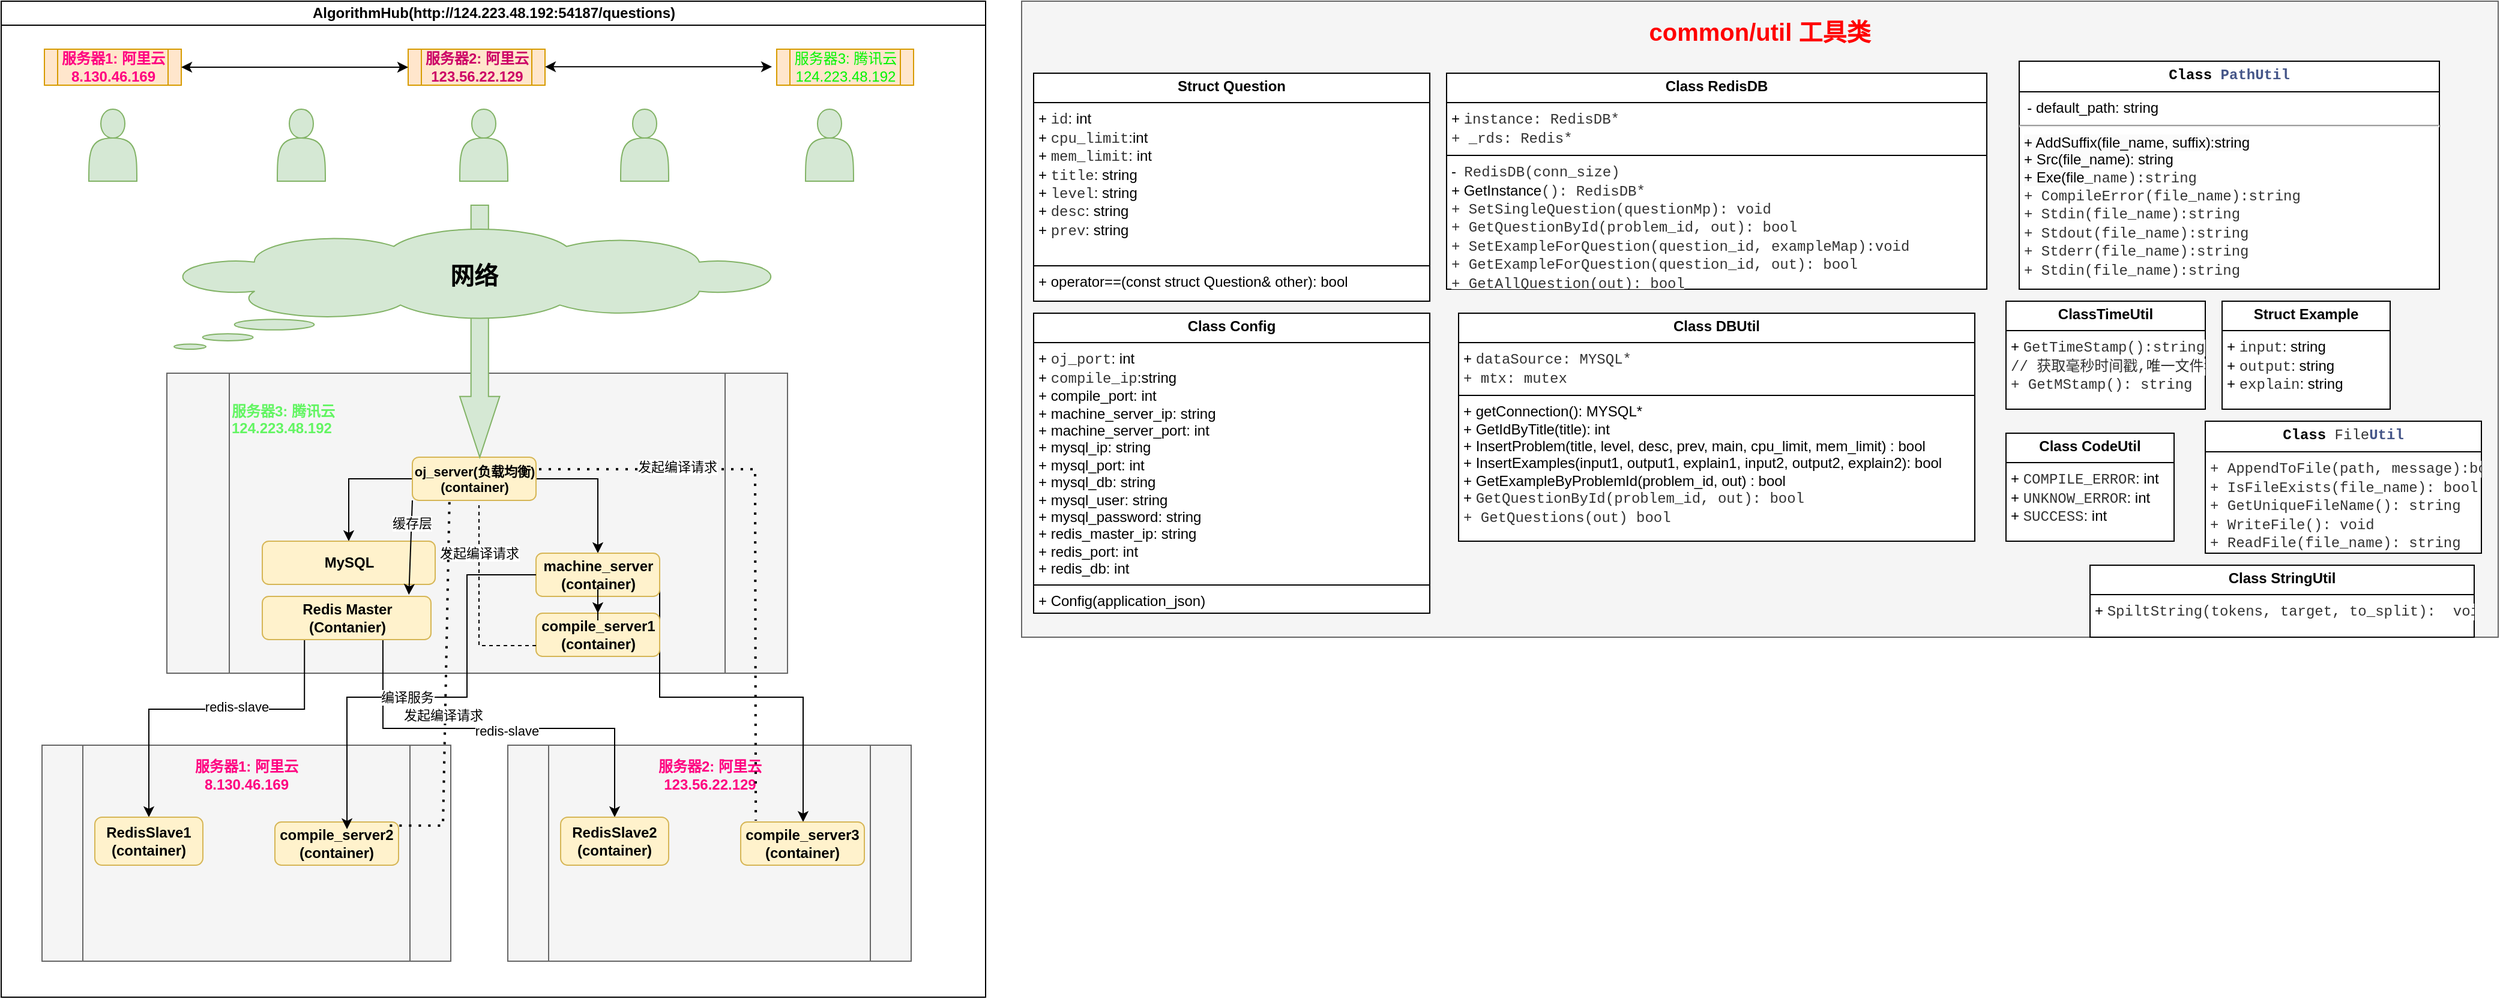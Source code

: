 <mxfile version="24.0.7" type="github">
  <diagram id="prtHgNgQTEPvFCAcTncT" name="Page-1">
    <mxGraphModel dx="2514" dy="878" grid="1" gridSize="10" guides="1" tooltips="1" connect="1" arrows="1" fold="1" page="1" pageScale="1" pageWidth="827" pageHeight="1169" math="0" shadow="0">
      <root>
        <mxCell id="0" />
        <mxCell id="1" parent="0" />
        <mxCell id="dNxyNK7c78bLwvsdeMH5-11" value="AlgorithmHub(http://124.223.48.192:54187/questions)" style="swimlane;html=1;startSize=20;horizontal=1;containerType=tree;glass=0;" parent="1" vertex="1">
          <mxGeometry x="-790" y="30" width="820" height="830" as="geometry" />
        </mxCell>
        <mxCell id="q6-PjsSTL5TGRvUFHwgN-34" value="&lt;div style=&quot;&quot;&gt;&lt;b style=&quot;color: rgb(255, 0, 128); background-color: initial;&quot;&gt;服务器2: 阿里云&lt;/b&gt;&lt;/div&gt;&lt;div&gt;&lt;div style=&quot;&quot;&gt;&lt;b style=&quot;color: rgb(255, 0, 128); background-color: initial;&quot;&gt;123.56.22.129&lt;/b&gt;&lt;/div&gt;&lt;div style=&quot;&quot;&gt;&lt;font color=&quot;#ff0080&quot;&gt;&lt;b&gt;&lt;br&gt;&lt;/b&gt;&lt;/font&gt;&lt;/div&gt;&lt;div style=&quot;&quot;&gt;&lt;font color=&quot;#ff0080&quot;&gt;&lt;b&gt;&lt;br&gt;&lt;/b&gt;&lt;/font&gt;&lt;/div&gt;&lt;div style=&quot;&quot;&gt;&lt;font color=&quot;#ff0080&quot;&gt;&lt;b&gt;&lt;br&gt;&lt;/b&gt;&lt;/font&gt;&lt;/div&gt;&lt;div style=&quot;&quot;&gt;&lt;font color=&quot;#ff0080&quot;&gt;&lt;b&gt;&lt;br&gt;&lt;/b&gt;&lt;/font&gt;&lt;/div&gt;&lt;div style=&quot;&quot;&gt;&lt;font color=&quot;#ff0080&quot;&gt;&lt;b&gt;&lt;br&gt;&lt;/b&gt;&lt;/font&gt;&lt;/div&gt;&lt;div style=&quot;&quot;&gt;&lt;font color=&quot;#ff0080&quot;&gt;&lt;b&gt;&lt;br&gt;&lt;/b&gt;&lt;/font&gt;&lt;/div&gt;&lt;div style=&quot;&quot;&gt;&lt;font color=&quot;#ff0080&quot;&gt;&lt;b&gt;&lt;br&gt;&lt;/b&gt;&lt;/font&gt;&lt;/div&gt;&lt;div style=&quot;&quot;&gt;&lt;font color=&quot;#ff0080&quot;&gt;&lt;b&gt;&lt;br&gt;&lt;/b&gt;&lt;/font&gt;&lt;/div&gt;&lt;div style=&quot;&quot;&gt;&lt;br&gt;&lt;/div&gt;&lt;/div&gt;" style="shape=process;whiteSpace=wrap;html=1;backgroundOutline=1;align=center;fillColor=#f5f5f5;fontColor=#333333;strokeColor=#666666;" vertex="1" parent="dNxyNK7c78bLwvsdeMH5-11">
          <mxGeometry x="422" y="620" width="336" height="180" as="geometry" />
        </mxCell>
        <mxCell id="q6-PjsSTL5TGRvUFHwgN-31" value="&lt;font color=&quot;#ff0080&quot;&gt;&lt;b&gt;服务器1: 阿里云&lt;/b&gt;&lt;/font&gt;&lt;div&gt;&lt;font color=&quot;#ff0080&quot;&gt;&lt;b&gt;8.130.46.169&lt;/b&gt;&lt;/font&gt;&lt;/div&gt;&lt;div&gt;&lt;font color=&quot;#ff0080&quot;&gt;&lt;b&gt;&lt;br&gt;&lt;/b&gt;&lt;/font&gt;&lt;/div&gt;&lt;div&gt;&lt;font color=&quot;#ff0080&quot;&gt;&lt;b&gt;&lt;br&gt;&lt;/b&gt;&lt;/font&gt;&lt;/div&gt;&lt;div&gt;&lt;font color=&quot;#ff0080&quot;&gt;&lt;b&gt;&lt;br&gt;&lt;/b&gt;&lt;/font&gt;&lt;/div&gt;&lt;div&gt;&lt;font color=&quot;#ff0080&quot;&gt;&lt;b&gt;&lt;br&gt;&lt;/b&gt;&lt;/font&gt;&lt;/div&gt;&lt;div&gt;&lt;font color=&quot;#ff0080&quot;&gt;&lt;b&gt;&lt;br&gt;&lt;/b&gt;&lt;/font&gt;&lt;/div&gt;&lt;div&gt;&lt;font color=&quot;#ff0080&quot;&gt;&lt;b&gt;&lt;br&gt;&lt;/b&gt;&lt;/font&gt;&lt;/div&gt;&lt;div&gt;&lt;font color=&quot;#ff0080&quot;&gt;&lt;b&gt;&lt;br&gt;&lt;/b&gt;&lt;/font&gt;&lt;/div&gt;&lt;div&gt;&lt;font color=&quot;#ff0080&quot;&gt;&lt;b&gt;&lt;br&gt;&lt;/b&gt;&lt;/font&gt;&lt;/div&gt;&lt;div&gt;&lt;br&gt;&lt;/div&gt;" style="shape=process;whiteSpace=wrap;html=1;backgroundOutline=1;fillColor=#f5f5f5;fontColor=#333333;strokeColor=#666666;" vertex="1" parent="dNxyNK7c78bLwvsdeMH5-11">
          <mxGeometry x="34" y="620" width="340.5" height="180" as="geometry" />
        </mxCell>
        <mxCell id="q6-PjsSTL5TGRvUFHwgN-4" value="&lt;b style=&quot;&quot;&gt;&lt;font color=&quot;#ff0080&quot;&gt;服务器1: 阿里云&lt;/font&gt;&lt;/b&gt;&lt;div&gt;&lt;b style=&quot;&quot;&gt;&lt;font color=&quot;#ff0080&quot;&gt;8.130.46.169&lt;/font&gt;&lt;/b&gt;&lt;/div&gt;" style="shape=process;whiteSpace=wrap;html=1;backgroundOutline=1;fillColor=#ffe6cc;strokeColor=#d79b00;" vertex="1" parent="dNxyNK7c78bLwvsdeMH5-11">
          <mxGeometry x="36" y="40" width="114" height="30" as="geometry" />
        </mxCell>
        <mxCell id="q6-PjsSTL5TGRvUFHwgN-15" value="&lt;b style=&quot;&quot;&gt;&lt;font color=&quot;#cc0066&quot;&gt;服务器2: 阿里云&lt;/font&gt;&lt;/b&gt;&lt;div&gt;&lt;b style=&quot;&quot;&gt;&lt;font color=&quot;#cc0066&quot;&gt;123.56.22.129&lt;/font&gt;&lt;/b&gt;&lt;/div&gt;" style="shape=process;whiteSpace=wrap;html=1;backgroundOutline=1;fillColor=#ffe6cc;strokeColor=#d79b00;" vertex="1" parent="dNxyNK7c78bLwvsdeMH5-11">
          <mxGeometry x="339" y="40" width="114" height="30" as="geometry" />
        </mxCell>
        <mxCell id="q6-PjsSTL5TGRvUFHwgN-16" value="&lt;font color=&quot;#00f500&quot;&gt;服务器3: 腾讯云&lt;/font&gt;&lt;div&gt;&lt;font color=&quot;#00f500&quot;&gt;124.223.48.192&lt;/font&gt;&lt;/div&gt;" style="shape=process;whiteSpace=wrap;html=1;backgroundOutline=1;fillColor=#ffe6cc;strokeColor=#d79b00;" vertex="1" parent="dNxyNK7c78bLwvsdeMH5-11">
          <mxGeometry x="646" y="40" width="114" height="30" as="geometry" />
        </mxCell>
        <mxCell id="q6-PjsSTL5TGRvUFHwgN-18" value="" style="endArrow=classic;startArrow=classic;html=1;rounded=0;entryX=0;entryY=0.5;entryDx=0;entryDy=0;exitX=1;exitY=0.5;exitDx=0;exitDy=0;" edge="1" parent="dNxyNK7c78bLwvsdeMH5-11" source="q6-PjsSTL5TGRvUFHwgN-4" target="q6-PjsSTL5TGRvUFHwgN-15">
          <mxGeometry width="50" height="50" relative="1" as="geometry">
            <mxPoint x="236" y="100" as="sourcePoint" />
            <mxPoint x="286" y="50" as="targetPoint" />
          </mxGeometry>
        </mxCell>
        <mxCell id="q6-PjsSTL5TGRvUFHwgN-19" value="" style="endArrow=classic;startArrow=classic;html=1;rounded=0;entryX=0;entryY=0.5;entryDx=0;entryDy=0;exitX=1;exitY=0.5;exitDx=0;exitDy=0;" edge="1" parent="dNxyNK7c78bLwvsdeMH5-11">
          <mxGeometry width="50" height="50" relative="1" as="geometry">
            <mxPoint x="453" y="54.66" as="sourcePoint" />
            <mxPoint x="642" y="54.66" as="targetPoint" />
          </mxGeometry>
        </mxCell>
        <mxCell id="q6-PjsSTL5TGRvUFHwgN-20" value="&lt;font color=&quot;#62f562&quot;&gt;&lt;b&gt;服务器3: 腾讯云&lt;/b&gt;&lt;/font&gt;&lt;div&gt;&lt;font color=&quot;#62f562&quot;&gt;&lt;b&gt;124.223.48.192&lt;/b&gt;&lt;/font&gt;&lt;/div&gt;&lt;div&gt;&lt;font color=&quot;#62f562&quot;&gt;&lt;b&gt;&lt;br&gt;&lt;/b&gt;&lt;/font&gt;&lt;/div&gt;&lt;div&gt;&lt;font color=&quot;#62f562&quot;&gt;&lt;b&gt;&lt;br&gt;&lt;/b&gt;&lt;/font&gt;&lt;/div&gt;&lt;div&gt;&lt;font color=&quot;#62f562&quot;&gt;&lt;b&gt;&lt;br&gt;&lt;/b&gt;&lt;/font&gt;&lt;/div&gt;&lt;div&gt;&lt;font color=&quot;#62f562&quot;&gt;&lt;b&gt;&lt;br&gt;&lt;/b&gt;&lt;/font&gt;&lt;/div&gt;&lt;div&gt;&lt;font color=&quot;#62f562&quot;&gt;&lt;b&gt;&lt;br&gt;&lt;/b&gt;&lt;/font&gt;&lt;/div&gt;&lt;div&gt;&lt;font color=&quot;#62f562&quot;&gt;&lt;b&gt;&lt;br&gt;&lt;/b&gt;&lt;/font&gt;&lt;/div&gt;&lt;div&gt;&lt;font color=&quot;#62f562&quot;&gt;&lt;b&gt;&lt;br&gt;&lt;/b&gt;&lt;/font&gt;&lt;/div&gt;&lt;div&gt;&lt;font color=&quot;#62f562&quot;&gt;&lt;b&gt;&lt;br&gt;&lt;/b&gt;&lt;/font&gt;&lt;/div&gt;&lt;div&gt;&lt;font color=&quot;#62f562&quot;&gt;&lt;b&gt;&lt;br&gt;&lt;/b&gt;&lt;/font&gt;&lt;/div&gt;&lt;div&gt;&lt;font color=&quot;#62f562&quot;&gt;&lt;b&gt;&lt;br&gt;&lt;/b&gt;&lt;/font&gt;&lt;/div&gt;&lt;div&gt;&lt;font color=&quot;#62f562&quot;&gt;&lt;b&gt;&lt;br&gt;&lt;/b&gt;&lt;/font&gt;&lt;/div&gt;&lt;div&gt;&lt;br&gt;&lt;/div&gt;" style="shape=process;whiteSpace=wrap;html=1;backgroundOutline=1;align=left;fillColor=#f5f5f5;strokeColor=#666666;fontColor=#333333;" vertex="1" parent="dNxyNK7c78bLwvsdeMH5-11">
          <mxGeometry x="138" y="310" width="517" height="250" as="geometry" />
        </mxCell>
        <mxCell id="q6-PjsSTL5TGRvUFHwgN-44" style="edgeStyle=orthogonalEdgeStyle;rounded=0;orthogonalLoop=1;jettySize=auto;html=1;exitX=0;exitY=0.5;exitDx=0;exitDy=0;" edge="1" parent="dNxyNK7c78bLwvsdeMH5-11" source="q6-PjsSTL5TGRvUFHwgN-21" target="q6-PjsSTL5TGRvUFHwgN-22">
          <mxGeometry relative="1" as="geometry" />
        </mxCell>
        <mxCell id="q6-PjsSTL5TGRvUFHwgN-45" style="edgeStyle=orthogonalEdgeStyle;rounded=0;orthogonalLoop=1;jettySize=auto;html=1;exitX=1;exitY=0.5;exitDx=0;exitDy=0;" edge="1" parent="dNxyNK7c78bLwvsdeMH5-11" source="q6-PjsSTL5TGRvUFHwgN-21" target="q6-PjsSTL5TGRvUFHwgN-26">
          <mxGeometry relative="1" as="geometry" />
        </mxCell>
        <mxCell id="q6-PjsSTL5TGRvUFHwgN-21" value="&lt;font style=&quot;font-size: 11px;&quot;&gt;&lt;b&gt;oj_server(&lt;font style=&quot;font-size: 11px;&quot;&gt;负载均衡&lt;/font&gt;)&lt;/b&gt;&lt;/font&gt;&lt;div style=&quot;font-size: 11px;&quot;&gt;&lt;font style=&quot;font-size: 11px;&quot;&gt;&lt;b&gt;(container)&lt;/b&gt;&lt;/font&gt;&lt;/div&gt;" style="rounded=1;whiteSpace=wrap;html=1;fillColor=#fff2cc;strokeColor=#d6b656;" vertex="1" parent="dNxyNK7c78bLwvsdeMH5-11">
          <mxGeometry x="342.5" y="380" width="103" height="36" as="geometry" />
        </mxCell>
        <mxCell id="q6-PjsSTL5TGRvUFHwgN-22" value="&lt;b&gt;MySQL&lt;/b&gt;" style="rounded=1;whiteSpace=wrap;html=1;fillColor=#fff2cc;strokeColor=#d6b656;" vertex="1" parent="dNxyNK7c78bLwvsdeMH5-11">
          <mxGeometry x="217.5" y="450" width="144" height="36" as="geometry" />
        </mxCell>
        <mxCell id="q6-PjsSTL5TGRvUFHwgN-37" style="edgeStyle=orthogonalEdgeStyle;rounded=0;orthogonalLoop=1;jettySize=auto;html=1;exitX=0.25;exitY=1;exitDx=0;exitDy=0;" edge="1" parent="dNxyNK7c78bLwvsdeMH5-11" source="q6-PjsSTL5TGRvUFHwgN-23" target="q6-PjsSTL5TGRvUFHwgN-32">
          <mxGeometry relative="1" as="geometry">
            <Array as="points">
              <mxPoint x="253" y="590" />
              <mxPoint x="123" y="590" />
            </Array>
          </mxGeometry>
        </mxCell>
        <mxCell id="q6-PjsSTL5TGRvUFHwgN-57" value="redis-slave" style="edgeLabel;html=1;align=center;verticalAlign=middle;resizable=0;points=[];" vertex="1" connectable="0" parent="q6-PjsSTL5TGRvUFHwgN-37">
          <mxGeometry x="-0.175" y="-2" relative="1" as="geometry">
            <mxPoint as="offset" />
          </mxGeometry>
        </mxCell>
        <mxCell id="q6-PjsSTL5TGRvUFHwgN-38" style="edgeStyle=orthogonalEdgeStyle;rounded=0;orthogonalLoop=1;jettySize=auto;html=1;exitX=0.715;exitY=1;exitDx=0;exitDy=0;entryX=0.5;entryY=0;entryDx=0;entryDy=0;exitPerimeter=0;" edge="1" parent="dNxyNK7c78bLwvsdeMH5-11" source="q6-PjsSTL5TGRvUFHwgN-23" target="q6-PjsSTL5TGRvUFHwgN-35">
          <mxGeometry relative="1" as="geometry" />
        </mxCell>
        <mxCell id="q6-PjsSTL5TGRvUFHwgN-58" value="redis-slave" style="edgeLabel;html=1;align=center;verticalAlign=middle;resizable=0;points=[];" vertex="1" connectable="0" parent="q6-PjsSTL5TGRvUFHwgN-38">
          <mxGeometry x="0.034" y="-2" relative="1" as="geometry">
            <mxPoint as="offset" />
          </mxGeometry>
        </mxCell>
        <mxCell id="q6-PjsSTL5TGRvUFHwgN-23" value="&lt;b&gt;Redis Master&lt;/b&gt;&lt;div&gt;&lt;b&gt;(Contanier)&lt;/b&gt;&lt;/div&gt;" style="rounded=1;whiteSpace=wrap;html=1;fillColor=#fff2cc;strokeColor=#d6b656;" vertex="1" parent="dNxyNK7c78bLwvsdeMH5-11">
          <mxGeometry x="217.5" y="496" width="140.5" height="36" as="geometry" />
        </mxCell>
        <mxCell id="q6-PjsSTL5TGRvUFHwgN-41" style="edgeStyle=orthogonalEdgeStyle;rounded=0;orthogonalLoop=1;jettySize=auto;html=1;exitX=1;exitY=0.5;exitDx=0;exitDy=0;" edge="1" parent="dNxyNK7c78bLwvsdeMH5-11" source="q6-PjsSTL5TGRvUFHwgN-26" target="q6-PjsSTL5TGRvUFHwgN-36">
          <mxGeometry relative="1" as="geometry">
            <Array as="points">
              <mxPoint x="548" y="580" />
              <mxPoint x="668" y="580" />
            </Array>
          </mxGeometry>
        </mxCell>
        <mxCell id="q6-PjsSTL5TGRvUFHwgN-26" value="&lt;b&gt;machine_server&lt;/b&gt;&lt;div&gt;&lt;b&gt;(container)&lt;/b&gt;&lt;/div&gt;" style="rounded=1;whiteSpace=wrap;html=1;fillColor=#fff2cc;strokeColor=#d6b656;" vertex="1" parent="dNxyNK7c78bLwvsdeMH5-11">
          <mxGeometry x="445.5" y="460" width="103" height="36" as="geometry" />
        </mxCell>
        <mxCell id="q6-PjsSTL5TGRvUFHwgN-30" value="&lt;b&gt;compile_server1&lt;/b&gt;&lt;div&gt;&lt;b&gt;(container)&lt;/b&gt;&lt;/div&gt;" style="rounded=1;whiteSpace=wrap;html=1;fillColor=#fff2cc;strokeColor=#d6b656;" vertex="1" parent="dNxyNK7c78bLwvsdeMH5-11">
          <mxGeometry x="445.5" y="510" width="103" height="36" as="geometry" />
        </mxCell>
        <mxCell id="q6-PjsSTL5TGRvUFHwgN-32" value="&lt;b&gt;RedisSlave1&lt;/b&gt;&lt;div&gt;&lt;b&gt;(container)&lt;/b&gt;&lt;/div&gt;" style="rounded=1;whiteSpace=wrap;html=1;fillColor=#fff2cc;strokeColor=#d6b656;" vertex="1" parent="dNxyNK7c78bLwvsdeMH5-11">
          <mxGeometry x="78" y="680" width="90" height="40" as="geometry" />
        </mxCell>
        <mxCell id="q6-PjsSTL5TGRvUFHwgN-33" value="&lt;b&gt;compile_server2&lt;/b&gt;&lt;div&gt;&lt;b&gt;(container)&lt;/b&gt;&lt;/div&gt;" style="rounded=1;whiteSpace=wrap;html=1;fillColor=#fff2cc;strokeColor=#d6b656;" vertex="1" parent="dNxyNK7c78bLwvsdeMH5-11">
          <mxGeometry x="228" y="684" width="103" height="36" as="geometry" />
        </mxCell>
        <mxCell id="q6-PjsSTL5TGRvUFHwgN-35" value="&lt;b&gt;RedisSlave2&lt;/b&gt;&lt;div&gt;&lt;b&gt;(container)&lt;/b&gt;&lt;/div&gt;" style="rounded=1;whiteSpace=wrap;html=1;fillColor=#fff2cc;strokeColor=#d6b656;" vertex="1" parent="dNxyNK7c78bLwvsdeMH5-11">
          <mxGeometry x="466" y="680" width="90" height="40" as="geometry" />
        </mxCell>
        <mxCell id="q6-PjsSTL5TGRvUFHwgN-36" value="&lt;b&gt;compile_server3&lt;/b&gt;&lt;div&gt;&lt;b&gt;(container)&lt;/b&gt;&lt;/div&gt;" style="rounded=1;whiteSpace=wrap;html=1;fillColor=#fff2cc;strokeColor=#d6b656;" vertex="1" parent="dNxyNK7c78bLwvsdeMH5-11">
          <mxGeometry x="616" y="684" width="103" height="36" as="geometry" />
        </mxCell>
        <mxCell id="q6-PjsSTL5TGRvUFHwgN-39" style="edgeStyle=orthogonalEdgeStyle;rounded=0;orthogonalLoop=1;jettySize=auto;html=1;exitX=0.5;exitY=1;exitDx=0;exitDy=0;" edge="1" parent="dNxyNK7c78bLwvsdeMH5-11" source="q6-PjsSTL5TGRvUFHwgN-26" target="q6-PjsSTL5TGRvUFHwgN-30">
          <mxGeometry relative="1" as="geometry" />
        </mxCell>
        <mxCell id="q6-PjsSTL5TGRvUFHwgN-40" style="edgeStyle=orthogonalEdgeStyle;rounded=0;orthogonalLoop=1;jettySize=auto;html=1;exitX=0;exitY=0.5;exitDx=0;exitDy=0;entryX=0.583;entryY=0.167;entryDx=0;entryDy=0;entryPerimeter=0;" edge="1" parent="dNxyNK7c78bLwvsdeMH5-11" source="q6-PjsSTL5TGRvUFHwgN-26" target="q6-PjsSTL5TGRvUFHwgN-33">
          <mxGeometry relative="1" as="geometry">
            <Array as="points">
              <mxPoint x="388" y="478" />
              <mxPoint x="388" y="580" />
              <mxPoint x="288" y="580" />
            </Array>
          </mxGeometry>
        </mxCell>
        <mxCell id="q6-PjsSTL5TGRvUFHwgN-60" value="编译服务" style="edgeLabel;html=1;align=center;verticalAlign=middle;resizable=0;points=[];" vertex="1" connectable="0" parent="q6-PjsSTL5TGRvUFHwgN-40">
          <mxGeometry x="0.133" relative="1" as="geometry">
            <mxPoint as="offset" />
          </mxGeometry>
        </mxCell>
        <mxCell id="q6-PjsSTL5TGRvUFHwgN-50" value="" style="endArrow=none;dashed=1;html=1;rounded=0;exitX=0;exitY=0.75;exitDx=0;exitDy=0;" edge="1" parent="dNxyNK7c78bLwvsdeMH5-11" source="q6-PjsSTL5TGRvUFHwgN-30">
          <mxGeometry width="50" height="50" relative="1" as="geometry">
            <mxPoint x="348" y="470" as="sourcePoint" />
            <mxPoint x="398" y="420" as="targetPoint" />
            <Array as="points">
              <mxPoint x="398" y="537" />
            </Array>
          </mxGeometry>
        </mxCell>
        <mxCell id="q6-PjsSTL5TGRvUFHwgN-63" value="发起编译请求" style="edgeLabel;html=1;align=center;verticalAlign=middle;resizable=0;points=[];" vertex="1" connectable="0" parent="q6-PjsSTL5TGRvUFHwgN-50">
          <mxGeometry x="0.52" relative="1" as="geometry">
            <mxPoint as="offset" />
          </mxGeometry>
        </mxCell>
        <mxCell id="q6-PjsSTL5TGRvUFHwgN-52" value="" style="endArrow=none;dashed=1;html=1;dashPattern=1 3;strokeWidth=2;rounded=0;entryX=0.3;entryY=0.981;entryDx=0;entryDy=0;entryPerimeter=0;exitX=0.929;exitY=0.065;exitDx=0;exitDy=0;exitPerimeter=0;" edge="1" parent="dNxyNK7c78bLwvsdeMH5-11">
          <mxGeometry width="50" height="50" relative="1" as="geometry">
            <mxPoint x="323.687" y="687.02" as="sourcePoint" />
            <mxPoint x="373.4" y="415.996" as="targetPoint" />
            <Array as="points">
              <mxPoint x="368" y="687" />
            </Array>
          </mxGeometry>
        </mxCell>
        <mxCell id="q6-PjsSTL5TGRvUFHwgN-61" value="发起编译请求" style="edgeLabel;html=1;align=center;verticalAlign=middle;resizable=0;points=[];" vertex="1" connectable="0" parent="q6-PjsSTL5TGRvUFHwgN-52">
          <mxGeometry x="-0.133" y="2" relative="1" as="geometry">
            <mxPoint as="offset" />
          </mxGeometry>
        </mxCell>
        <mxCell id="q6-PjsSTL5TGRvUFHwgN-53" value="" style="endArrow=none;dashed=1;html=1;dashPattern=1 3;strokeWidth=2;rounded=0;entryX=0.122;entryY=-0.031;entryDx=0;entryDy=0;entryPerimeter=0;" edge="1" parent="dNxyNK7c78bLwvsdeMH5-11" target="q6-PjsSTL5TGRvUFHwgN-36">
          <mxGeometry width="50" height="50" relative="1" as="geometry">
            <mxPoint x="448" y="390" as="sourcePoint" />
            <mxPoint x="498" y="340" as="targetPoint" />
            <Array as="points">
              <mxPoint x="628" y="390" />
            </Array>
          </mxGeometry>
        </mxCell>
        <mxCell id="q6-PjsSTL5TGRvUFHwgN-62" value="发起编译请求" style="edgeLabel;html=1;align=center;verticalAlign=middle;resizable=0;points=[];" vertex="1" connectable="0" parent="q6-PjsSTL5TGRvUFHwgN-53">
          <mxGeometry x="-0.516" y="2" relative="1" as="geometry">
            <mxPoint as="offset" />
          </mxGeometry>
        </mxCell>
        <mxCell id="q6-PjsSTL5TGRvUFHwgN-54" value="" style="endArrow=classic;html=1;rounded=0;exitX=0;exitY=1;exitDx=0;exitDy=0;entryX=0.869;entryY=-0.038;entryDx=0;entryDy=0;entryPerimeter=0;" edge="1" parent="dNxyNK7c78bLwvsdeMH5-11" source="q6-PjsSTL5TGRvUFHwgN-21" target="q6-PjsSTL5TGRvUFHwgN-23">
          <mxGeometry width="50" height="50" relative="1" as="geometry">
            <mxPoint x="428" y="570" as="sourcePoint" />
            <mxPoint x="478" y="520" as="targetPoint" />
          </mxGeometry>
        </mxCell>
        <mxCell id="q6-PjsSTL5TGRvUFHwgN-56" value="缓存层" style="edgeLabel;html=1;align=center;verticalAlign=middle;resizable=0;points=[];" vertex="1" connectable="0" parent="q6-PjsSTL5TGRvUFHwgN-54">
          <mxGeometry x="-0.526" relative="1" as="geometry">
            <mxPoint as="offset" />
          </mxGeometry>
        </mxCell>
        <mxCell id="q6-PjsSTL5TGRvUFHwgN-64" value="" style="shape=actor;whiteSpace=wrap;html=1;fillColor=#d5e8d4;strokeColor=#82b366;" vertex="1" parent="dNxyNK7c78bLwvsdeMH5-11">
          <mxGeometry x="382" y="90" width="40" height="60" as="geometry" />
        </mxCell>
        <mxCell id="q6-PjsSTL5TGRvUFHwgN-65" value="" style="shape=actor;whiteSpace=wrap;html=1;fillColor=#d5e8d4;strokeColor=#82b366;" vertex="1" parent="dNxyNK7c78bLwvsdeMH5-11">
          <mxGeometry x="516" y="90" width="40" height="60" as="geometry" />
        </mxCell>
        <mxCell id="q6-PjsSTL5TGRvUFHwgN-66" value="" style="shape=actor;whiteSpace=wrap;html=1;fillColor=#d5e8d4;strokeColor=#82b366;" vertex="1" parent="dNxyNK7c78bLwvsdeMH5-11">
          <mxGeometry x="230" y="90" width="40" height="60" as="geometry" />
        </mxCell>
        <mxCell id="q6-PjsSTL5TGRvUFHwgN-67" value="" style="shape=actor;whiteSpace=wrap;html=1;fillColor=#d5e8d4;strokeColor=#82b366;" vertex="1" parent="dNxyNK7c78bLwvsdeMH5-11">
          <mxGeometry x="670" y="90" width="40" height="60" as="geometry" />
        </mxCell>
        <mxCell id="q6-PjsSTL5TGRvUFHwgN-73" value="" style="shape=singleArrow;direction=south;whiteSpace=wrap;html=1;arrowWidth=0.438;arrowSize=0.241;fillColor=#d5e8d4;strokeColor=#82b366;" vertex="1" parent="dNxyNK7c78bLwvsdeMH5-11">
          <mxGeometry x="382" y="170" width="33.25" height="210" as="geometry" />
        </mxCell>
        <mxCell id="q6-PjsSTL5TGRvUFHwgN-68" value="" style="shape=actor;whiteSpace=wrap;html=1;fillColor=#d5e8d4;strokeColor=#82b366;" vertex="1" parent="dNxyNK7c78bLwvsdeMH5-11">
          <mxGeometry x="73" y="90" width="40" height="60" as="geometry" />
        </mxCell>
        <mxCell id="q6-PjsSTL5TGRvUFHwgN-72" value="&lt;font style=&quot;font-size: 20px;&quot;&gt;&lt;b&gt;网络&lt;/b&gt;&lt;/font&gt;&lt;div&gt;&lt;font style=&quot;font-size: 20px;&quot;&gt;&lt;b&gt;&lt;br&gt;&lt;/b&gt;&lt;/font&gt;&lt;/div&gt;" style="whiteSpace=wrap;html=1;shape=mxgraph.basic.cloud_callout;fillColor=#d5e8d4;strokeColor=#82b366;" vertex="1" parent="dNxyNK7c78bLwvsdeMH5-11">
          <mxGeometry x="144" y="190" width="500" height="100" as="geometry" />
        </mxCell>
        <mxCell id="q6-PjsSTL5TGRvUFHwgN-80" value="&lt;b style=&quot;font-size: 20px;&quot;&gt;&lt;font color=&quot;#ff0000&quot; style=&quot;font-size: 20px;&quot;&gt;common/util 工具类&lt;/font&gt;&lt;/b&gt;&lt;div style=&quot;font-size: 20px;&quot;&gt;&lt;br&gt;&lt;/div&gt;&lt;div style=&quot;font-size: 20px;&quot;&gt;&lt;b&gt;&lt;font color=&quot;#ff0000&quot; style=&quot;font-size: 20px;&quot;&gt;&lt;br&gt;&lt;/font&gt;&lt;/b&gt;&lt;/div&gt;&lt;div style=&quot;font-size: 20px;&quot;&gt;&lt;b&gt;&lt;font color=&quot;#ff0000&quot; style=&quot;font-size: 20px;&quot;&gt;&lt;br&gt;&lt;/font&gt;&lt;/b&gt;&lt;/div&gt;&lt;div style=&quot;font-size: 20px;&quot;&gt;&lt;b&gt;&lt;font color=&quot;#ff0000&quot; style=&quot;font-size: 20px;&quot;&gt;&lt;br&gt;&lt;/font&gt;&lt;/b&gt;&lt;/div&gt;&lt;div style=&quot;font-size: 20px;&quot;&gt;&lt;b&gt;&lt;font color=&quot;#ff0000&quot; style=&quot;font-size: 20px;&quot;&gt;&lt;br&gt;&lt;/font&gt;&lt;/b&gt;&lt;/div&gt;&lt;div style=&quot;font-size: 20px;&quot;&gt;&lt;b&gt;&lt;font color=&quot;#ff0000&quot; style=&quot;font-size: 20px;&quot;&gt;&lt;br&gt;&lt;/font&gt;&lt;/b&gt;&lt;/div&gt;&lt;div style=&quot;font-size: 20px;&quot;&gt;&lt;br&gt;&lt;/div&gt;&lt;div style=&quot;font-size: 20px;&quot;&gt;&lt;br&gt;&lt;/div&gt;&lt;div style=&quot;font-size: 20px;&quot;&gt;&lt;b&gt;&lt;font color=&quot;#ff0000&quot; style=&quot;font-size: 20px;&quot;&gt;&lt;br&gt;&lt;/font&gt;&lt;/b&gt;&lt;/div&gt;&lt;div style=&quot;font-size: 20px;&quot;&gt;&lt;b&gt;&lt;font color=&quot;#ff0000&quot; style=&quot;font-size: 20px;&quot;&gt;&lt;br&gt;&lt;/font&gt;&lt;/b&gt;&lt;/div&gt;&lt;div style=&quot;font-size: 20px;&quot;&gt;&lt;b&gt;&lt;font color=&quot;#ff0000&quot; style=&quot;font-size: 20px;&quot;&gt;&lt;br&gt;&lt;/font&gt;&lt;/b&gt;&lt;/div&gt;&lt;div style=&quot;font-size: 20px;&quot;&gt;&lt;b&gt;&lt;font color=&quot;#ff0000&quot; style=&quot;font-size: 20px;&quot;&gt;&lt;br&gt;&lt;/font&gt;&lt;/b&gt;&lt;/div&gt;&lt;div style=&quot;font-size: 20px;&quot;&gt;&lt;b&gt;&lt;font color=&quot;#ff0000&quot; style=&quot;font-size: 20px;&quot;&gt;&lt;br&gt;&lt;/font&gt;&lt;/b&gt;&lt;/div&gt;&lt;div style=&quot;font-size: 20px;&quot;&gt;&lt;b&gt;&lt;font color=&quot;#ff0000&quot; style=&quot;font-size: 20px;&quot;&gt;&lt;br&gt;&lt;/font&gt;&lt;/b&gt;&lt;/div&gt;&lt;div style=&quot;font-size: 20px;&quot;&gt;&lt;b&gt;&lt;font color=&quot;#ff0000&quot; style=&quot;font-size: 20px;&quot;&gt;&lt;br&gt;&lt;/font&gt;&lt;/b&gt;&lt;/div&gt;&lt;div style=&quot;font-size: 20px;&quot;&gt;&lt;b&gt;&lt;font color=&quot;#ff0000&quot; style=&quot;font-size: 20px;&quot;&gt;&lt;br&gt;&lt;/font&gt;&lt;/b&gt;&lt;/div&gt;&lt;div style=&quot;font-size: 20px;&quot;&gt;&lt;b&gt;&lt;font color=&quot;#ff0000&quot; style=&quot;font-size: 20px;&quot;&gt;&lt;br&gt;&lt;/font&gt;&lt;/b&gt;&lt;/div&gt;&lt;div style=&quot;font-size: 20px;&quot;&gt;&lt;b&gt;&lt;font color=&quot;#ff0000&quot; style=&quot;font-size: 20px;&quot;&gt;&lt;br&gt;&lt;/font&gt;&lt;/b&gt;&lt;/div&gt;&lt;div style=&quot;font-size: 20px;&quot;&gt;&lt;b&gt;&lt;font color=&quot;#ff0000&quot; style=&quot;font-size: 20px;&quot;&gt;&lt;br&gt;&lt;/font&gt;&lt;/b&gt;&lt;/div&gt;&lt;div style=&quot;font-size: 20px;&quot;&gt;&lt;br&gt;&lt;/div&gt;" style="whiteSpace=wrap;html=1;fillColor=#f5f5f5;fontColor=#333333;strokeColor=#666666;" vertex="1" parent="1">
          <mxGeometry x="60" y="30" width="1230" height="530" as="geometry" />
        </mxCell>
        <mxCell id="q6-PjsSTL5TGRvUFHwgN-81" value="&lt;p style=&quot;margin:0px;margin-top:4px;text-align:center;&quot;&gt;&lt;b&gt;Struct&lt;/b&gt;&lt;b style=&quot;background-color: initial;&quot;&gt;&amp;nbsp;Question&lt;/b&gt;&lt;/p&gt;&lt;hr size=&quot;1&quot; style=&quot;border-style:solid;&quot;&gt;&lt;p style=&quot;margin:0px;margin-left:4px;&quot;&gt;+&amp;nbsp;&lt;span style=&quot;color: rgb(51, 51, 51); font-family: consolas, Courier, &amp;quot;MS Courier New&amp;quot;, monospace; white-space: pre; background-color: rgb(255, 255, 255);&quot;&gt;id&lt;/span&gt;: int&lt;/p&gt;&lt;p style=&quot;margin:0px;margin-left:4px;&quot;&gt;+&amp;nbsp;&lt;span style=&quot;color: rgb(51, 51, 51); font-family: consolas, Courier, &amp;quot;MS Courier New&amp;quot;, monospace; white-space: pre; background-color: rgb(255, 255, 255);&quot;&gt;cpu_limit&lt;/span&gt;:int&lt;/p&gt;&lt;p style=&quot;margin:0px;margin-left:4px;&quot;&gt;+&amp;nbsp;&lt;span style=&quot;color: rgb(51, 51, 51); font-family: consolas, Courier, &amp;quot;MS Courier New&amp;quot;, monospace; white-space: pre; background-color: rgb(255, 255, 255);&quot;&gt;mem_limit&lt;/span&gt;: int&lt;/p&gt;&lt;p style=&quot;margin:0px;margin-left:4px;&quot;&gt;+&amp;nbsp;&lt;span style=&quot;color: rgb(51, 51, 51); font-family: consolas, Courier, &amp;quot;MS Courier New&amp;quot;, monospace; white-space: pre; background-color: rgb(255, 255, 255);&quot;&gt;title&lt;/span&gt;: string&lt;/p&gt;&lt;p style=&quot;margin: 0px 0px 0px 4px;&quot;&gt;+&amp;nbsp;&lt;span style=&quot;color: rgb(51, 51, 51); font-family: consolas, Courier, &amp;quot;MS Courier New&amp;quot;, monospace; white-space: pre; background-color: rgb(255, 255, 255);&quot;&gt;level&lt;/span&gt;: string&lt;/p&gt;&lt;p style=&quot;margin: 0px 0px 0px 4px;&quot;&gt;+&amp;nbsp;&lt;span style=&quot;color: rgb(51, 51, 51); font-family: consolas, Courier, &amp;quot;MS Courier New&amp;quot;, monospace; white-space: pre; background-color: rgb(255, 255, 255);&quot;&gt;desc&lt;/span&gt;: string&lt;/p&gt;&lt;p style=&quot;margin: 0px 0px 0px 4px;&quot;&gt;+&amp;nbsp;&lt;span style=&quot;color: rgb(51, 51, 51); font-family: consolas, Courier, &amp;quot;MS Courier New&amp;quot;, monospace; white-space: pre; background-color: rgb(255, 255, 255);&quot;&gt;prev&lt;/span&gt;: string&lt;/p&gt;&lt;p style=&quot;margin: 0px 0px 0px 4px;&quot;&gt;&lt;br&gt;&lt;/p&gt;&lt;hr size=&quot;1&quot; style=&quot;border-style:solid;&quot;&gt;&lt;p style=&quot;margin:0px;margin-left:4px;&quot;&gt;+ operator==(const struct Question&amp;amp; other): bool&lt;/p&gt;" style="verticalAlign=top;align=left;overflow=fill;html=1;whiteSpace=wrap;" vertex="1" parent="1">
          <mxGeometry x="70" y="90" width="330" height="190" as="geometry" />
        </mxCell>
        <mxCell id="q6-PjsSTL5TGRvUFHwgN-82" value="&lt;p style=&quot;margin:0px;margin-top:4px;text-align:center;&quot;&gt;&lt;b&gt;Struct&lt;/b&gt;&lt;b style=&quot;background-color: initial;&quot;&gt;&amp;nbsp;Example&lt;/b&gt;&lt;/p&gt;&lt;hr size=&quot;1&quot; style=&quot;border-style:solid;&quot;&gt;&lt;p style=&quot;margin:0px;margin-left:4px;&quot;&gt;&lt;span style=&quot;background-color: initial;&quot;&gt;+&amp;nbsp;&lt;/span&gt;&lt;span style=&quot;color: rgb(51, 51, 51); font-family: consolas, Courier, &amp;quot;MS Courier New&amp;quot;, monospace; white-space: pre; background-color: rgb(255, 255, 255);&quot;&gt;input&lt;/span&gt;&lt;span style=&quot;background-color: initial;&quot;&gt;: string&lt;/span&gt;&lt;br&gt;&lt;/p&gt;&lt;p style=&quot;margin: 0px 0px 0px 4px;&quot;&gt;+&amp;nbsp;&lt;span style=&quot;color: rgb(51, 51, 51); font-family: consolas, Courier, &amp;quot;MS Courier New&amp;quot;, monospace; white-space: pre; background-color: rgb(255, 255, 255);&quot;&gt;output&lt;/span&gt;: string&lt;/p&gt;&lt;p style=&quot;margin: 0px 0px 0px 4px;&quot;&gt;+&amp;nbsp;&lt;span style=&quot;color: rgb(51, 51, 51); font-family: consolas, Courier, &amp;quot;MS Courier New&amp;quot;, monospace; white-space: pre; background-color: rgb(255, 255, 255);&quot;&gt;explain&lt;/span&gt;: string&lt;/p&gt;&lt;p style=&quot;margin: 0px 0px 0px 4px;&quot;&gt;&lt;br&gt;&lt;/p&gt;" style="verticalAlign=top;align=left;overflow=fill;html=1;whiteSpace=wrap;" vertex="1" parent="1">
          <mxGeometry x="1060" y="280" width="140" height="90" as="geometry" />
        </mxCell>
        <mxCell id="q6-PjsSTL5TGRvUFHwgN-83" value="&lt;p style=&quot;margin:0px;margin-top:4px;text-align:center;&quot;&gt;&lt;b&gt;Class CodeUtil&lt;/b&gt;&lt;/p&gt;&lt;hr size=&quot;1&quot; style=&quot;border-style:solid;&quot;&gt;&lt;p style=&quot;margin:0px;margin-left:4px;&quot;&gt;&lt;span style=&quot;background-color: initial;&quot;&gt;+ &lt;/span&gt;&lt;font face=&quot;consolas, Courier, MS Courier New, monospace&quot; color=&quot;#333333&quot;&gt;&lt;span style=&quot;white-space: pre; background-color: rgb(255, 255, 255);&quot;&gt;COMPILE_ERROR&lt;/span&gt;&lt;/font&gt;&lt;span style=&quot;background-color: initial;&quot;&gt;: int&lt;/span&gt;&lt;br&gt;&lt;/p&gt;&lt;p style=&quot;margin: 0px 0px 0px 4px;&quot;&gt;+&amp;nbsp;&lt;span style=&quot;color: rgb(51, 51, 51); font-family: consolas, Courier, &amp;quot;MS Courier New&amp;quot;, monospace; white-space: pre; background-color: rgb(255, 255, 255);&quot;&gt;UNKNOW_ERROR&lt;/span&gt;: int&lt;/p&gt;&lt;p style=&quot;margin: 0px 0px 0px 4px;&quot;&gt;+&amp;nbsp;&lt;span style=&quot;color: rgb(51, 51, 51); font-family: consolas, Courier, &amp;quot;MS Courier New&amp;quot;, monospace; white-space: pre; background-color: rgb(255, 255, 255);&quot;&gt;SUCCESS&lt;/span&gt;: int&lt;/p&gt;&lt;p style=&quot;margin: 0px 0px 0px 4px;&quot;&gt;&lt;br&gt;&lt;/p&gt;" style="verticalAlign=top;align=left;overflow=fill;html=1;whiteSpace=wrap;" vertex="1" parent="1">
          <mxGeometry x="880" y="390" width="140" height="90" as="geometry" />
        </mxCell>
        <mxCell id="q6-PjsSTL5TGRvUFHwgN-84" value="&lt;p style=&quot;margin:0px;margin-top:4px;text-align:center;&quot;&gt;&lt;b style=&quot;background-color: initial;&quot;&gt;ClassTimeUtil&lt;/b&gt;&lt;/p&gt;&lt;hr size=&quot;1&quot; style=&quot;border-style:solid;&quot;&gt;&lt;p style=&quot;margin:0px;margin-left:4px;&quot;&gt;&lt;span style=&quot;background-color: initial;&quot;&gt;+ &lt;/span&gt;&lt;font face=&quot;consolas, Courier, MS Courier New, monospace&quot; color=&quot;#333333&quot;&gt;&lt;span style=&quot;white-space: pre; background-color: rgb(255, 255, 255);&quot;&gt;GetTimeStamp():string&lt;/span&gt;&lt;/font&gt;&lt;/p&gt;&lt;p style=&quot;margin:0px;margin-left:4px;&quot;&gt;&lt;font face=&quot;consolas, Courier, MS Courier New, monospace&quot; color=&quot;#333333&quot;&gt;&lt;span style=&quot;white-space: pre; background-color: rgb(255, 255, 255);&quot;&gt;// 获取毫秒时间戳,唯一文件名&lt;/span&gt;&lt;/font&gt;&lt;/p&gt;&lt;p style=&quot;margin:0px;margin-left:4px;&quot;&gt;&lt;font face=&quot;consolas, Courier, MS Courier New, monospace&quot; color=&quot;#333333&quot;&gt;&lt;span style=&quot;white-space: pre; background-color: rgb(255, 255, 255);&quot;&gt;+ GetMStamp(): string &lt;/span&gt;&lt;/font&gt;&lt;/p&gt;" style="verticalAlign=top;align=left;overflow=fill;html=1;whiteSpace=wrap;" vertex="1" parent="1">
          <mxGeometry x="880" y="280" width="166" height="90" as="geometry" />
        </mxCell>
        <mxCell id="q6-PjsSTL5TGRvUFHwgN-85" value="&lt;p style=&quot;margin:0px;margin-top:4px;text-align:center;&quot;&gt;&lt;span style=&quot;box-sizing: inherit; font-weight: bold; font-family: consolas, Courier, &amp;quot;MS Courier New&amp;quot;, monospace; text-align: left; white-space: pre; background-color: rgb(255, 255, 255);&quot; class=&quot;k&quot;&gt;Class&lt;/span&gt;&lt;span style=&quot;color: rgb(51, 51, 51); font-family: consolas, Courier, &amp;quot;MS Courier New&amp;quot;, monospace; text-align: left; white-space: pre; background-color: rgb(255, 255, 255);&quot;&gt; &lt;/span&gt;&lt;span style=&quot;box-sizing: inherit; color: rgb(68, 85, 136); font-weight: bold; font-family: consolas, Courier, &amp;quot;MS Courier New&amp;quot;, monospace; text-align: left; white-space: pre; background-color: rgb(255, 255, 255);&quot; class=&quot;nc&quot;&gt;PathUtil&lt;/span&gt;&lt;br&gt;&lt;/p&gt;&lt;hr size=&quot;1&quot; style=&quot;border-style:solid;&quot;&gt;&amp;nbsp; - default_path: string&lt;br&gt;&lt;hr&gt;&lt;p style=&quot;margin:0px;margin-left:4px;&quot;&gt;&lt;span style=&quot;background-color: rgb(251, 251, 251);&quot;&gt;+ AddSuffix(file_name, suffix):string&lt;/span&gt;&lt;/p&gt;&lt;p style=&quot;margin:0px;margin-left:4px;&quot;&gt;&lt;span style=&quot;background-color: rgb(251, 251, 251);&quot;&gt;+ Src(file_name): string&lt;/span&gt;&lt;/p&gt;&lt;p style=&quot;margin:0px;margin-left:4px;&quot;&gt;&lt;span style=&quot;background-color: rgb(251, 251, 251);&quot;&gt;+ Exe(file&lt;/span&gt;&lt;font face=&quot;consolas, Courier, MS Courier New, monospace&quot; color=&quot;#333333&quot;&gt;&lt;span style=&quot;white-space: pre; background-color: rgb(255, 255, 255);&quot;&gt;_name):string&lt;/span&gt;&lt;/font&gt;&lt;/p&gt;&lt;p style=&quot;margin:0px;margin-left:4px;&quot;&gt;&lt;font face=&quot;consolas, Courier, MS Courier New, monospace&quot; color=&quot;#333333&quot;&gt;&lt;span style=&quot;white-space: pre; background-color: rgb(255, 255, 255);&quot;&gt;+ CompileError(file_name):string&lt;/span&gt;&lt;/font&gt;&lt;/p&gt;&lt;p style=&quot;margin:0px;margin-left:4px;&quot;&gt;&lt;font face=&quot;consolas, Courier, MS Courier New, monospace&quot; color=&quot;#333333&quot;&gt;&lt;span style=&quot;white-space: pre; background-color: rgb(255, 255, 255);&quot;&gt;+ Stdin(file_name):string&lt;/span&gt;&lt;/font&gt;&lt;/p&gt;&lt;p style=&quot;margin: 0px 0px 0px 4px;&quot;&gt;&lt;font face=&quot;consolas, Courier, MS Courier New, monospace&quot; color=&quot;#333333&quot;&gt;&lt;span style=&quot;white-space: pre; background-color: rgb(255, 255, 255);&quot;&gt;+ Stdout(file_name):string&lt;/span&gt;&lt;/font&gt;&lt;/p&gt;&lt;div&gt;&lt;p style=&quot;margin: 0px 0px 0px 4px;&quot;&gt;&lt;font face=&quot;consolas, Courier, MS Courier New, monospace&quot; color=&quot;#333333&quot;&gt;&lt;span style=&quot;white-space: pre; background-color: rgb(255, 255, 255);&quot;&gt;+ Stderr(file_name):string&lt;/span&gt;&lt;/font&gt;&lt;/p&gt;&lt;/div&gt;&lt;div&gt;&lt;p style=&quot;margin: 0px 0px 0px 4px;&quot;&gt;&lt;font face=&quot;consolas, Courier, MS Courier New, monospace&quot; color=&quot;#333333&quot;&gt;&lt;span style=&quot;white-space: pre; background-color: rgb(255, 255, 255);&quot;&gt;+ Stdin(file_name):string&lt;/span&gt;&lt;/font&gt;&lt;/p&gt;&lt;/div&gt;" style="verticalAlign=top;align=left;overflow=fill;html=1;whiteSpace=wrap;" vertex="1" parent="1">
          <mxGeometry x="891" y="80" width="350" height="190" as="geometry" />
        </mxCell>
        <mxCell id="q6-PjsSTL5TGRvUFHwgN-86" value="&lt;p style=&quot;margin:0px;margin-top:4px;text-align:center;&quot;&gt;&lt;span style=&quot;box-sizing: inherit; font-weight: bold; font-family: consolas, Courier, &amp;quot;MS Courier New&amp;quot;, monospace; text-align: left; white-space: pre; background-color: rgb(255, 255, 255);&quot; class=&quot;k&quot;&gt;Class&lt;/span&gt;&lt;span style=&quot;color: rgb(51, 51, 51); font-family: consolas, Courier, &amp;quot;MS Courier New&amp;quot;, monospace; text-align: left; white-space: pre; background-color: rgb(255, 255, 255);&quot;&gt; File&lt;/span&gt;&lt;span style=&quot;box-sizing: inherit; color: rgb(68, 85, 136); font-weight: bold; font-family: consolas, Courier, &amp;quot;MS Courier New&amp;quot;, monospace; text-align: left; white-space: pre; background-color: rgb(255, 255, 255);&quot; class=&quot;nc&quot;&gt;Util&lt;/span&gt;&lt;br&gt;&lt;/p&gt;&lt;hr size=&quot;1&quot; style=&quot;border-style:solid;&quot;&gt;&lt;p style=&quot;margin:0px;margin-left:4px;&quot;&gt;&lt;font face=&quot;consolas, Courier, MS Courier New, monospace&quot; color=&quot;#333333&quot;&gt;&lt;span style=&quot;white-space: pre; background-color: rgb(255, 255, 255);&quot;&gt;+ AppendToFile(path, message):bool&lt;/span&gt;&lt;/font&gt;&lt;/p&gt;&lt;p style=&quot;margin:0px;margin-left:4px;&quot;&gt;&lt;font face=&quot;consolas, Courier, MS Courier New, monospace&quot; color=&quot;#333333&quot;&gt;&lt;span style=&quot;white-space: pre; background-color: rgb(255, 255, 255);&quot;&gt;+ IsFileExists(file_name): bool&lt;/span&gt;&lt;/font&gt;&lt;/p&gt;&lt;p style=&quot;margin:0px;margin-left:4px;&quot;&gt;&lt;font face=&quot;consolas, Courier, MS Courier New, monospace&quot; color=&quot;#333333&quot;&gt;&lt;span style=&quot;white-space: pre; background-color: rgb(255, 255, 255);&quot;&gt;+ GetUniqueFileName(): string&lt;/span&gt;&lt;/font&gt;&lt;/p&gt;&lt;p style=&quot;margin:0px;margin-left:4px;&quot;&gt;&lt;font face=&quot;consolas, Courier, MS Courier New, monospace&quot; color=&quot;#333333&quot;&gt;&lt;span style=&quot;white-space: pre; background-color: rgb(255, 255, 255);&quot;&gt;+ WriteFile(): void&lt;/span&gt;&lt;/font&gt;&lt;/p&gt;&lt;p style=&quot;margin:0px;margin-left:4px;&quot;&gt;&lt;font face=&quot;consolas, Courier, MS Courier New, monospace&quot; color=&quot;#333333&quot;&gt;&lt;span style=&quot;white-space: pre; background-color: rgb(255, 255, 255);&quot;&gt;+ ReadFile(file_name): string&lt;/span&gt;&lt;/font&gt;&lt;/p&gt;&lt;p style=&quot;margin:0px;margin-left:4px;&quot;&gt;&lt;br&gt;&lt;/p&gt;" style="verticalAlign=top;align=left;overflow=fill;html=1;whiteSpace=wrap;" vertex="1" parent="1">
          <mxGeometry x="1046" y="380" width="230" height="110" as="geometry" />
        </mxCell>
        <mxCell id="q6-PjsSTL5TGRvUFHwgN-87" value="&lt;p style=&quot;margin:0px;margin-top:4px;text-align:center;&quot;&gt;&lt;b&gt;Class Config&lt;/b&gt;&lt;/p&gt;&lt;hr size=&quot;1&quot; style=&quot;border-style:solid;&quot;&gt;&lt;p style=&quot;margin:0px;margin-left:4px;&quot;&gt;+&amp;nbsp;&lt;span style=&quot;color: rgb(51, 51, 51); font-family: consolas, Courier, &amp;quot;MS Courier New&amp;quot;, monospace; white-space: pre; background-color: rgb(255, 255, 255);&quot;&gt;oj_port&lt;/span&gt;: int&lt;/p&gt;&lt;p style=&quot;margin:0px;margin-left:4px;&quot;&gt;+ &lt;font face=&quot;consolas, Courier, MS Courier New, monospace&quot; color=&quot;#333333&quot;&gt;&lt;span style=&quot;white-space: pre; background-color: rgb(255, 255, 255);&quot;&gt;compile_ip&lt;/span&gt;&lt;/font&gt;:string&lt;/p&gt;&lt;p style=&quot;margin:0px;margin-left:4px;&quot;&gt;+ compile_port: int&lt;/p&gt;&lt;p style=&quot;margin:0px;margin-left:4px;&quot;&gt;+ machine_server_ip: string&lt;/p&gt;&lt;p style=&quot;margin:0px;margin-left:4px;&quot;&gt;+ machine_server_port: int&lt;/p&gt;&lt;p style=&quot;margin:0px;margin-left:4px;&quot;&gt;+ mysql_ip: string&lt;/p&gt;&lt;p style=&quot;margin:0px;margin-left:4px;&quot;&gt;+ mysql_port: int&lt;/p&gt;&lt;p style=&quot;margin:0px;margin-left:4px;&quot;&gt;+ mysql_db: string&lt;/p&gt;&lt;p style=&quot;margin:0px;margin-left:4px;&quot;&gt;+ mysql_user: string&lt;/p&gt;&lt;p style=&quot;margin:0px;margin-left:4px;&quot;&gt;+ mysql_password: string&lt;/p&gt;&lt;p style=&quot;margin:0px;margin-left:4px;&quot;&gt;+ redis_master_ip: string&lt;/p&gt;&lt;p style=&quot;margin:0px;margin-left:4px;&quot;&gt;+ redis_port: int&lt;/p&gt;&lt;p style=&quot;margin:0px;margin-left:4px;&quot;&gt;+ redis_db: int&lt;/p&gt;&lt;hr size=&quot;1&quot; style=&quot;border-style:solid;&quot;&gt;&lt;p style=&quot;margin:0px;margin-left:4px;&quot;&gt;+ Config(application_json)&amp;nbsp;&lt;/p&gt;" style="verticalAlign=top;align=left;overflow=fill;html=1;whiteSpace=wrap;" vertex="1" parent="1">
          <mxGeometry x="70" y="290" width="330" height="250" as="geometry" />
        </mxCell>
        <mxCell id="q6-PjsSTL5TGRvUFHwgN-88" value="&lt;p style=&quot;margin:0px;margin-top:4px;text-align:center;&quot;&gt;&lt;b style=&quot;background-color: initial;&quot;&gt;Class StringUtil&lt;/b&gt;&lt;/p&gt;&lt;hr size=&quot;1&quot; style=&quot;border-style:solid;&quot;&gt;&lt;p style=&quot;margin:0px;margin-left:4px;&quot;&gt;&lt;span style=&quot;background-color: initial;&quot;&gt;+&amp;nbsp;&lt;/span&gt;&lt;font face=&quot;consolas, Courier, MS Courier New, monospace&quot; color=&quot;#333333&quot;&gt;&lt;span style=&quot;white-space: pre; background-color: rgb(255, 255, 255);&quot;&gt;SpiltString(tokens, target, to_split):  void&lt;/span&gt;&lt;/font&gt;&lt;/p&gt;" style="verticalAlign=top;align=left;overflow=fill;html=1;whiteSpace=wrap;" vertex="1" parent="1">
          <mxGeometry x="950" y="500" width="320" height="60" as="geometry" />
        </mxCell>
        <mxCell id="q6-PjsSTL5TGRvUFHwgN-92" value="&lt;p style=&quot;margin:0px;margin-top:4px;text-align:center;&quot;&gt;&lt;b&gt;Class DBUtil&lt;/b&gt;&lt;/p&gt;&lt;hr size=&quot;1&quot; style=&quot;border-style:solid;&quot;&gt;&lt;p style=&quot;margin:0px;margin-left:4px;&quot;&gt;+ &lt;font face=&quot;consolas, Courier, MS Courier New, monospace&quot; color=&quot;#333333&quot;&gt;&lt;span style=&quot;white-space: pre; background-color: rgb(255, 255, 255);&quot;&gt;dataSource: MYSQL*&lt;/span&gt;&lt;/font&gt;&lt;/p&gt;&lt;p style=&quot;margin:0px;margin-left:4px;&quot;&gt;&lt;font face=&quot;consolas, Courier, MS Courier New, monospace&quot; color=&quot;#333333&quot;&gt;&lt;span style=&quot;white-space: pre; background-color: rgb(255, 255, 255);&quot;&gt;+ mtx: mutex&lt;/span&gt;&lt;/font&gt;&lt;/p&gt;&lt;hr size=&quot;1&quot; style=&quot;border-style:solid;&quot;&gt;&lt;p style=&quot;margin:0px;margin-left:4px;&quot;&gt;+ getConnection(): MYSQL*&lt;/p&gt;&lt;p style=&quot;margin:0px;margin-left:4px;&quot;&gt;+ GetIdByTitle(title): int&lt;/p&gt;&lt;p style=&quot;margin:0px;margin-left:4px;&quot;&gt;+ InsertProblem(title, level, desc, prev, main, cpu_limit, mem_limit) : bool&lt;/p&gt;&lt;p style=&quot;margin:0px;margin-left:4px;&quot;&gt;+ InsertExamples(input1, output1, explain1, input2, output2, explain2): bool&lt;/p&gt;&lt;p style=&quot;margin:0px;margin-left:4px;&quot;&gt;+ GetExampleByProblemId(problem_id, out) : bool&lt;/p&gt;&lt;p style=&quot;margin:0px;margin-left:4px;&quot;&gt;+&amp;nbsp;&lt;span style=&quot;background-color: rgb(255, 255, 255); color: rgb(51, 51, 51); font-family: consolas, Courier, &amp;quot;MS Courier New&amp;quot;, monospace; white-space: pre;&quot;&gt;GetQuestionById(&lt;/span&gt;&lt;span style=&quot;background-color: rgb(255, 255, 255); color: rgb(51, 51, 51); font-family: consolas, Courier, &amp;quot;MS Courier New&amp;quot;, monospace; white-space: pre;&quot;&gt;problem_id, &lt;/span&gt;&lt;span style=&quot;background-color: rgb(255, 255, 255); color: rgb(51, 51, 51); font-family: consolas, Courier, &amp;quot;MS Courier New&amp;quot;, monospace; white-space: pre;&quot;&gt;out&lt;/span&gt;&lt;span style=&quot;background-color: rgb(255, 255, 255); color: rgb(51, 51, 51); font-family: consolas, Courier, &amp;quot;MS Courier New&amp;quot;, monospace; white-space: pre;&quot;&gt;): bool&lt;/span&gt;&lt;/p&gt;&lt;p style=&quot;margin:0px;margin-left:4px;&quot;&gt;&lt;span style=&quot;background-color: rgb(255, 255, 255); color: rgb(51, 51, 51); font-family: consolas, Courier, &amp;quot;MS Courier New&amp;quot;, monospace; white-space: pre;&quot;&gt;+ &lt;/span&gt;&lt;span style=&quot;background-color: rgb(255, 255, 255); color: rgb(51, 51, 51); font-family: consolas, Courier, &amp;quot;MS Courier New&amp;quot;, monospace; white-space: pre;&quot;&gt;GetQuestions(out) bool&lt;/span&gt;&lt;/p&gt;&lt;p style=&quot;margin:0px;margin-left:4px;&quot;&gt;&lt;span style=&quot;background-color: rgb(255, 255, 255); color: rgb(51, 51, 51); font-family: consolas, Courier, &amp;quot;MS Courier New&amp;quot;, monospace; white-space: pre;&quot;&gt;&lt;br&gt;&lt;/span&gt;&lt;/p&gt;&lt;p style=&quot;margin:0px;margin-left:4px;&quot;&gt;&lt;span style=&quot;background-color: rgb(255, 255, 255); color: rgb(51, 51, 51); font-family: consolas, Courier, &amp;quot;MS Courier New&amp;quot;, monospace; white-space: pre;&quot;&gt;&lt;br&gt;&lt;/span&gt;&lt;/p&gt;&lt;p style=&quot;margin:0px;margin-left:4px;&quot;&gt;&lt;br&gt;&lt;/p&gt;" style="verticalAlign=top;align=left;overflow=fill;html=1;whiteSpace=wrap;" vertex="1" parent="1">
          <mxGeometry x="424" y="290" width="430" height="190" as="geometry" />
        </mxCell>
        <mxCell id="q6-PjsSTL5TGRvUFHwgN-93" value="&lt;p style=&quot;margin:0px;margin-top:4px;text-align:center;&quot;&gt;&lt;b&gt;Class RedisDB&lt;/b&gt;&lt;/p&gt;&lt;hr size=&quot;1&quot; style=&quot;border-style:solid;&quot;&gt;&lt;p style=&quot;margin:0px;margin-left:4px;&quot;&gt;+ &lt;font face=&quot;consolas, Courier, MS Courier New, monospace&quot; color=&quot;#333333&quot;&gt;&lt;span style=&quot;white-space: pre; background-color: rgb(255, 255, 255);&quot;&gt;instance: RedisDB*&lt;/span&gt;&lt;/font&gt;&lt;/p&gt;&lt;p style=&quot;margin:0px;margin-left:4px;&quot;&gt;&lt;font face=&quot;consolas, Courier, MS Courier New, monospace&quot; color=&quot;#333333&quot;&gt;&lt;span style=&quot;white-space: pre; background-color: rgb(255, 255, 255);&quot;&gt;+ _rds: Redis*&lt;/span&gt;&lt;/font&gt;&lt;/p&gt;&lt;hr size=&quot;1&quot; style=&quot;border-style:solid;&quot;&gt;&lt;p style=&quot;margin:0px;margin-left:4px;&quot;&gt;&lt;span style=&quot;background-color: initial;&quot;&gt;-&amp;nbsp;&amp;nbsp;&lt;/span&gt;&lt;span style=&quot;background-color: rgb(255, 255, 255); color: rgb(51, 51, 51); font-family: consolas, Courier, &amp;quot;MS Courier New&amp;quot;, monospace; white-space: pre;&quot;&gt;RedisDB(conn_size)&lt;/span&gt;&lt;/p&gt;&lt;p style=&quot;margin:0px;margin-left:4px;&quot;&gt;&lt;span style=&quot;background-color: initial;&quot;&gt;+ GetInstance&lt;/span&gt;&lt;span style=&quot;background-color: rgb(255, 255, 255); color: rgb(51, 51, 51); font-family: consolas, Courier, &amp;quot;MS Courier New&amp;quot;, monospace; white-space: pre;&quot;&gt;(&lt;/span&gt;&lt;span style=&quot;background-color: rgb(255, 255, 255); color: rgb(51, 51, 51); font-family: consolas, Courier, &amp;quot;MS Courier New&amp;quot;, monospace; white-space: pre;&quot;&gt;): RedisDB*&lt;/span&gt;&lt;br&gt;&lt;/p&gt;&lt;p style=&quot;margin:0px;margin-left:4px;&quot;&gt;&lt;span style=&quot;background-color: rgb(255, 255, 255); color: rgb(51, 51, 51); font-family: consolas, Courier, &amp;quot;MS Courier New&amp;quot;, monospace; white-space: pre;&quot;&gt;+ &lt;/span&gt;&lt;span style=&quot;background-color: rgb(255, 255, 255); color: rgb(51, 51, 51); font-family: consolas, Courier, &amp;quot;MS Courier New&amp;quot;, monospace; white-space: pre;&quot;&gt;SetSingleQuestion(&lt;/span&gt;&lt;span style=&quot;background-color: rgb(255, 255, 255); color: rgb(51, 51, 51); font-family: consolas, Courier, &amp;quot;MS Courier New&amp;quot;, monospace; white-space: pre;&quot;&gt;questionMp): void&lt;/span&gt;&lt;/p&gt;&lt;p style=&quot;margin:0px;margin-left:4px;&quot;&gt;&lt;span style=&quot;background-color: rgb(255, 255, 255); color: rgb(51, 51, 51); font-family: consolas, Courier, &amp;quot;MS Courier New&amp;quot;, monospace; white-space: pre;&quot;&gt;+ &lt;/span&gt;&lt;span style=&quot;background-color: rgb(255, 255, 255); color: rgb(51, 51, 51); font-family: consolas, Courier, &amp;quot;MS Courier New&amp;quot;, monospace; white-space: pre;&quot;&gt;GetQuestionById(problem_id, out): bool&lt;/span&gt;&lt;/p&gt;&lt;p style=&quot;margin:0px;margin-left:4px;&quot;&gt;&lt;span style=&quot;background-color: rgb(255, 255, 255); color: rgb(51, 51, 51); font-family: consolas, Courier, &amp;quot;MS Courier New&amp;quot;, monospace; white-space: pre;&quot;&gt;+ &lt;/span&gt;&lt;span style=&quot;background-color: rgb(255, 255, 255); color: rgb(51, 51, 51); font-family: consolas, Courier, &amp;quot;MS Courier New&amp;quot;, monospace; white-space: pre;&quot;&gt;SetExampleForQuestion(question_id, exampleMap):void&lt;/span&gt;&lt;/p&gt;&lt;p style=&quot;margin:0px;margin-left:4px;&quot;&gt;&lt;span style=&quot;color: rgb(51, 51, 51); font-family: consolas, Courier, &amp;quot;MS Courier New&amp;quot;, monospace; white-space: pre; background-color: rgb(255, 255, 255);&quot;&gt;+ GetExampleForQuestion(question_id, out): bool&lt;/span&gt;&lt;span style=&quot;background-color: rgb(255, 255, 255); color: rgb(51, 51, 51); font-family: consolas, Courier, &amp;quot;MS Courier New&amp;quot;, monospace; white-space: pre;&quot;&gt;&lt;br&gt;&lt;/span&gt;&lt;/p&gt;&lt;p style=&quot;margin:0px;margin-left:4px;&quot;&gt;&lt;span style=&quot;background-color: rgb(255, 255, 255); color: rgb(51, 51, 51); font-family: consolas, Courier, &amp;quot;MS Courier New&amp;quot;, monospace; white-space: pre;&quot;&gt;+ GetAllQuestion(out): bool&lt;/span&gt;&lt;/p&gt;&lt;p style=&quot;margin:0px;margin-left:4px;&quot;&gt;&lt;span style=&quot;background-color: rgb(255, 255, 255); color: rgb(51, 51, 51); font-family: consolas, Courier, &amp;quot;MS Courier New&amp;quot;, monospace; white-space: pre;&quot;&gt;&lt;br&gt;&lt;/span&gt;&lt;/p&gt;&lt;p style=&quot;margin:0px;margin-left:4px;&quot;&gt;&lt;span style=&quot;background-color: rgb(255, 255, 255); color: rgb(51, 51, 51); font-family: consolas, Courier, &amp;quot;MS Courier New&amp;quot;, monospace; white-space: pre;&quot;&gt;&lt;br&gt;&lt;/span&gt;&lt;/p&gt;&lt;p style=&quot;margin:0px;margin-left:4px;&quot;&gt;&lt;span style=&quot;background-color: rgb(255, 255, 255); color: rgb(51, 51, 51); font-family: consolas, Courier, &amp;quot;MS Courier New&amp;quot;, monospace; white-space: pre;&quot;&gt;&lt;br&gt;&lt;/span&gt;&lt;/p&gt;&lt;p style=&quot;margin:0px;margin-left:4px;&quot;&gt;&lt;span style=&quot;background-color: rgb(255, 255, 255); color: rgb(51, 51, 51); font-family: consolas, Courier, &amp;quot;MS Courier New&amp;quot;, monospace; white-space: pre;&quot;&gt;&lt;br&gt;&lt;/span&gt;&lt;/p&gt;&lt;p style=&quot;margin:0px;margin-left:4px;&quot;&gt;&lt;br&gt;&lt;/p&gt;&lt;p style=&quot;margin:0px;margin-left:4px;&quot;&gt;&lt;span style=&quot;background-color: rgb(255, 255, 255); color: rgb(51, 51, 51); font-family: consolas, Courier, &amp;quot;MS Courier New&amp;quot;, monospace; white-space: pre;&quot;&gt;&lt;br&gt;&lt;/span&gt;&lt;/p&gt;&lt;p style=&quot;margin:0px;margin-left:4px;&quot;&gt;&lt;br&gt;&lt;/p&gt;" style="verticalAlign=top;align=left;overflow=fill;html=1;whiteSpace=wrap;" vertex="1" parent="1">
          <mxGeometry x="414" y="90" width="450" height="180" as="geometry" />
        </mxCell>
      </root>
    </mxGraphModel>
  </diagram>
</mxfile>
